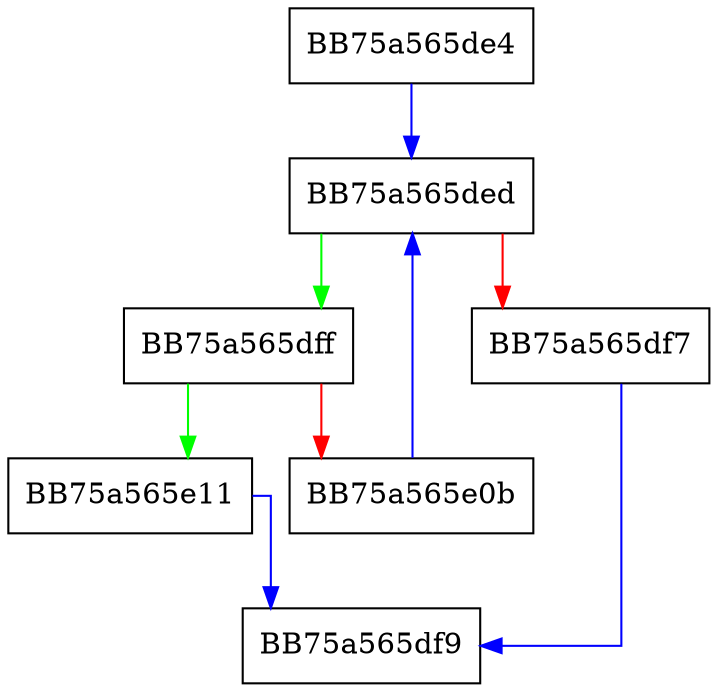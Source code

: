 digraph main_convert_loop {
  node [shape="box"];
  graph [splines=ortho];
  BB75a565de4 -> BB75a565ded [color="blue"];
  BB75a565ded -> BB75a565dff [color="green"];
  BB75a565ded -> BB75a565df7 [color="red"];
  BB75a565df7 -> BB75a565df9 [color="blue"];
  BB75a565dff -> BB75a565e11 [color="green"];
  BB75a565dff -> BB75a565e0b [color="red"];
  BB75a565e0b -> BB75a565ded [color="blue"];
  BB75a565e11 -> BB75a565df9 [color="blue"];
}